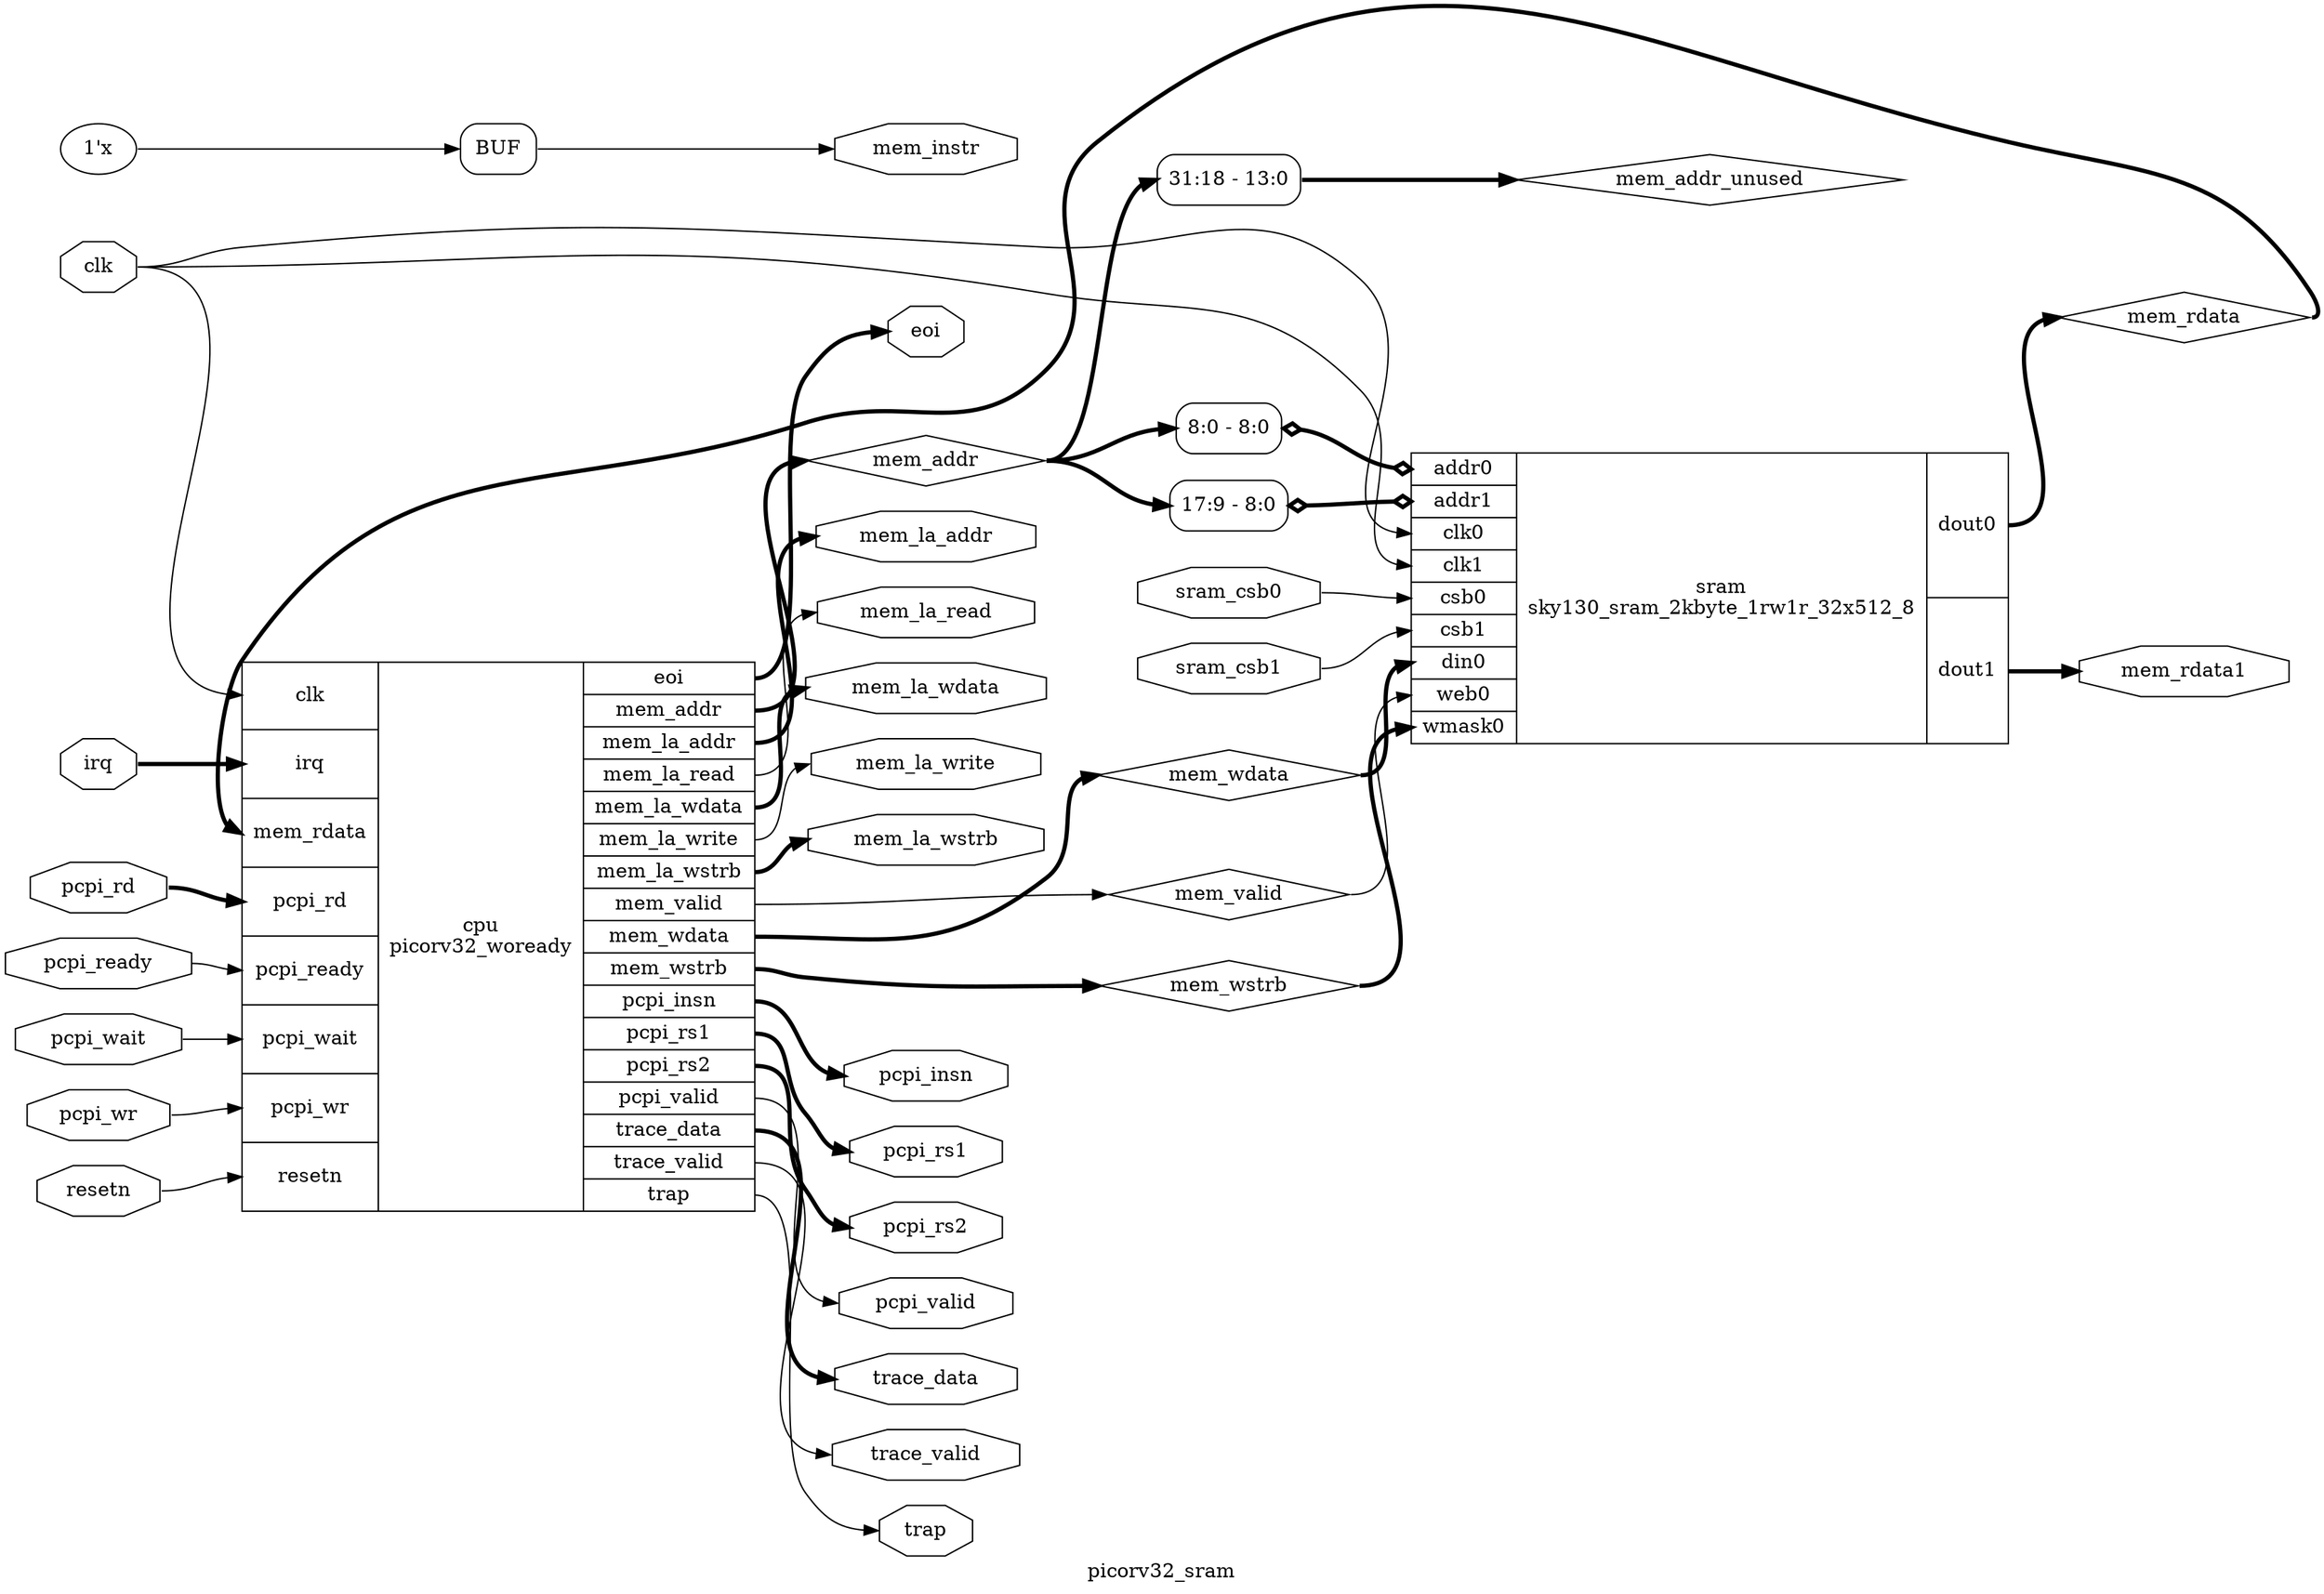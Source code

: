 digraph "picorv32_sram" {
label="picorv32_sram";
rankdir="LR";
remincross=true;
n1 [ shape=octagon, label="clk", color="black", fontcolor="black" ];
n2 [ shape=octagon, label="eoi", color="black", fontcolor="black" ];
n3 [ shape=octagon, label="irq", color="black", fontcolor="black" ];
n4 [ shape=diamond, label="mem_addr", color="black", fontcolor="black" ];
n5 [ shape=diamond, label="mem_addr_unused", color="black", fontcolor="black" ];
n6 [ shape=octagon, label="mem_instr", color="black", fontcolor="black" ];
n7 [ shape=octagon, label="mem_la_addr", color="black", fontcolor="black" ];
n8 [ shape=octagon, label="mem_la_read", color="black", fontcolor="black" ];
n9 [ shape=octagon, label="mem_la_wdata", color="black", fontcolor="black" ];
n10 [ shape=octagon, label="mem_la_write", color="black", fontcolor="black" ];
n11 [ shape=octagon, label="mem_la_wstrb", color="black", fontcolor="black" ];
n12 [ shape=diamond, label="mem_rdata", color="black", fontcolor="black" ];
n13 [ shape=octagon, label="mem_rdata1", color="black", fontcolor="black" ];
n14 [ shape=diamond, label="mem_valid", color="black", fontcolor="black" ];
n15 [ shape=diamond, label="mem_wdata", color="black", fontcolor="black" ];
n16 [ shape=diamond, label="mem_wstrb", color="black", fontcolor="black" ];
n17 [ shape=octagon, label="pcpi_insn", color="black", fontcolor="black" ];
n18 [ shape=octagon, label="pcpi_rd", color="black", fontcolor="black" ];
n19 [ shape=octagon, label="pcpi_ready", color="black", fontcolor="black" ];
n20 [ shape=octagon, label="pcpi_rs1", color="black", fontcolor="black" ];
n21 [ shape=octagon, label="pcpi_rs2", color="black", fontcolor="black" ];
n22 [ shape=octagon, label="pcpi_valid", color="black", fontcolor="black" ];
n23 [ shape=octagon, label="pcpi_wait", color="black", fontcolor="black" ];
n24 [ shape=octagon, label="pcpi_wr", color="black", fontcolor="black" ];
n25 [ shape=octagon, label="resetn", color="black", fontcolor="black" ];
n26 [ shape=octagon, label="sram_csb0", color="black", fontcolor="black" ];
n27 [ shape=octagon, label="sram_csb1", color="black", fontcolor="black" ];
n28 [ shape=octagon, label="trace_data", color="black", fontcolor="black" ];
n29 [ shape=octagon, label="trace_valid", color="black", fontcolor="black" ];
n30 [ shape=octagon, label="trap", color="black", fontcolor="black" ];
c31 [ shape=record, label="{{<p1> clk|<p3> irq|<p12> mem_rdata|<p18> pcpi_rd|<p19> pcpi_ready|<p23> pcpi_wait|<p24> pcpi_wr|<p25> resetn}|cpu\npicorv32_woready|{<p2> eoi|<p4> mem_addr|<p7> mem_la_addr|<p8> mem_la_read|<p9> mem_la_wdata|<p10> mem_la_write|<p11> mem_la_wstrb|<p14> mem_valid|<p15> mem_wdata|<p16> mem_wstrb|<p17> pcpi_insn|<p20> pcpi_rs1|<p21> pcpi_rs2|<p22> pcpi_valid|<p28> trace_data|<p29> trace_valid|<p30> trap}}" ];
c43 [ shape=record, label="{{<p32> addr0|<p33> addr1|<p34> clk0|<p35> clk1|<p36> csb0|<p37> csb1|<p38> din0|<p39> web0|<p40> wmask0}|sram\nsky130_sram_2kbyte_1rw1r_32x512_8|{<p41> dout0|<p42> dout1}}" ];
x0 [ shape=record, style=rounded, label="<s0> 8:0 - 8:0 " ];
x0:e -> c43:p32:w [arrowhead=odiamond, arrowtail=odiamond, dir=both, color="black", style="setlinewidth(3)", label=""];
x1 [ shape=record, style=rounded, label="<s0> 17:9 - 8:0 " ];
x1:e -> c43:p33:w [arrowhead=odiamond, arrowtail=odiamond, dir=both, color="black", style="setlinewidth(3)", label=""];
x2 [ shape=record, style=rounded, label="<s0> 31:18 - 13:0 " ];
v3 [ label="1'x" ];
x4 [shape=box, style=rounded, label="BUF"];
n1:e -> c31:p1:w [color="black", label=""];
n1:e -> c43:p34:w [color="black", label=""];
n1:e -> c43:p35:w [color="black", label=""];
c31:p10:e -> n10:w [color="black", label=""];
c31:p11:e -> n11:w [color="black", style="setlinewidth(3)", label=""];
c43:p41:e -> n12:w [color="black", style="setlinewidth(3)", label=""];
n12:e -> c31:p12:w [color="black", style="setlinewidth(3)", label=""];
c43:p42:e -> n13:w [color="black", style="setlinewidth(3)", label=""];
c31:p14:e -> n14:w [color="black", label=""];
n14:e -> c43:p39:w [color="black", label=""];
c31:p15:e -> n15:w [color="black", style="setlinewidth(3)", label=""];
n15:e -> c43:p38:w [color="black", style="setlinewidth(3)", label=""];
c31:p16:e -> n16:w [color="black", style="setlinewidth(3)", label=""];
n16:e -> c43:p40:w [color="black", style="setlinewidth(3)", label=""];
c31:p17:e -> n17:w [color="black", style="setlinewidth(3)", label=""];
n18:e -> c31:p18:w [color="black", style="setlinewidth(3)", label=""];
n19:e -> c31:p19:w [color="black", label=""];
c31:p2:e -> n2:w [color="black", style="setlinewidth(3)", label=""];
c31:p20:e -> n20:w [color="black", style="setlinewidth(3)", label=""];
c31:p21:e -> n21:w [color="black", style="setlinewidth(3)", label=""];
c31:p22:e -> n22:w [color="black", label=""];
n23:e -> c31:p23:w [color="black", label=""];
n24:e -> c31:p24:w [color="black", label=""];
n25:e -> c31:p25:w [color="black", label=""];
n26:e -> c43:p36:w [color="black", label=""];
n27:e -> c43:p37:w [color="black", label=""];
c31:p28:e -> n28:w [color="black", style="setlinewidth(3)", label=""];
c31:p29:e -> n29:w [color="black", label=""];
n3:e -> c31:p3:w [color="black", style="setlinewidth(3)", label=""];
c31:p30:e -> n30:w [color="black", label=""];
c31:p4:e -> n4:w [color="black", style="setlinewidth(3)", label=""];
n4:e -> x0:s0:w [color="black", style="setlinewidth(3)", label=""];
n4:e -> x1:s0:w [color="black", style="setlinewidth(3)", label=""];
n4:e -> x2:s0:w [color="black", style="setlinewidth(3)", label=""];
x2:e -> n5:w [color="black", style="setlinewidth(3)", label=""];
x4:e:e -> n6:w [color="black", label=""];
c31:p7:e -> n7:w [color="black", style="setlinewidth(3)", label=""];
c31:p8:e -> n8:w [color="black", label=""];
c31:p9:e -> n9:w [color="black", style="setlinewidth(3)", label=""];
v3:e -> x4:w:w [color="black", label=""];
}
